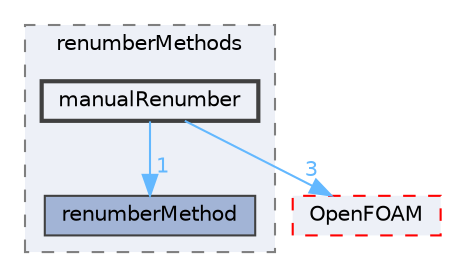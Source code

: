 digraph "src/renumber/renumberMethods/manualRenumber"
{
 // LATEX_PDF_SIZE
  bgcolor="transparent";
  edge [fontname=Helvetica,fontsize=10,labelfontname=Helvetica,labelfontsize=10];
  node [fontname=Helvetica,fontsize=10,shape=box,height=0.2,width=0.4];
  compound=true
  subgraph clusterdir_9e5805c39c1270dd5674b9b6b0d61546 {
    graph [ bgcolor="#edf0f7", pencolor="grey50", label="renumberMethods", fontname=Helvetica,fontsize=10 style="filled,dashed", URL="dir_9e5805c39c1270dd5674b9b6b0d61546.html",tooltip=""]
  dir_7e8cb84010c18ee64866a2dfba113969 [label="renumberMethod", fillcolor="#a2b4d6", color="grey25", style="filled", URL="dir_7e8cb84010c18ee64866a2dfba113969.html",tooltip=""];
  dir_171f3a4c1a45847906e87ab1aded5b79 [label="manualRenumber", fillcolor="#edf0f7", color="grey25", style="filled,bold", URL="dir_171f3a4c1a45847906e87ab1aded5b79.html",tooltip=""];
  }
  dir_c5473ff19b20e6ec4dfe5c310b3778a8 [label="OpenFOAM", fillcolor="#edf0f7", color="red", style="filled,dashed", URL="dir_c5473ff19b20e6ec4dfe5c310b3778a8.html",tooltip=""];
  dir_171f3a4c1a45847906e87ab1aded5b79->dir_7e8cb84010c18ee64866a2dfba113969 [headlabel="1", labeldistance=1.5 headhref="dir_002292_003323.html" href="dir_002292_003323.html" color="steelblue1" fontcolor="steelblue1"];
  dir_171f3a4c1a45847906e87ab1aded5b79->dir_c5473ff19b20e6ec4dfe5c310b3778a8 [headlabel="3", labeldistance=1.5 headhref="dir_002292_002695.html" href="dir_002292_002695.html" color="steelblue1" fontcolor="steelblue1"];
}
